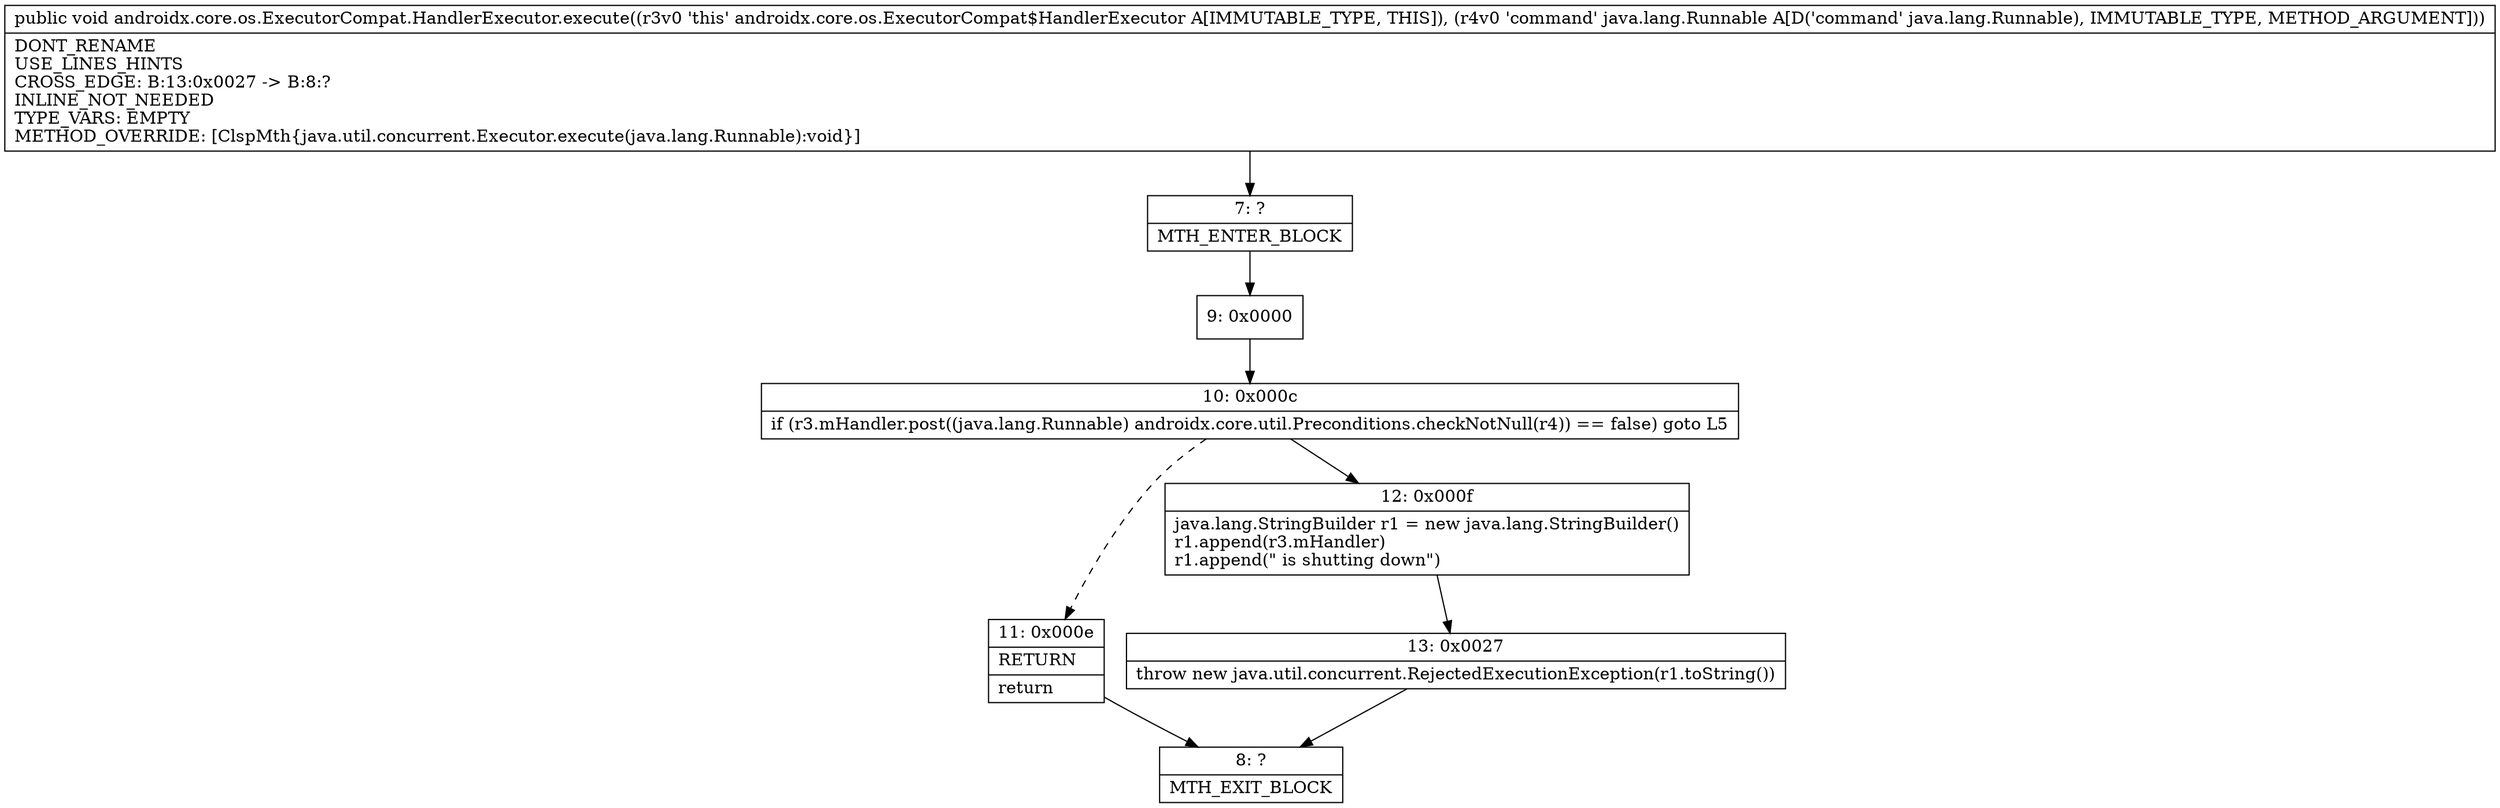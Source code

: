 digraph "CFG forandroidx.core.os.ExecutorCompat.HandlerExecutor.execute(Ljava\/lang\/Runnable;)V" {
Node_7 [shape=record,label="{7\:\ ?|MTH_ENTER_BLOCK\l}"];
Node_9 [shape=record,label="{9\:\ 0x0000}"];
Node_10 [shape=record,label="{10\:\ 0x000c|if (r3.mHandler.post((java.lang.Runnable) androidx.core.util.Preconditions.checkNotNull(r4)) == false) goto L5\l}"];
Node_11 [shape=record,label="{11\:\ 0x000e|RETURN\l|return\l}"];
Node_8 [shape=record,label="{8\:\ ?|MTH_EXIT_BLOCK\l}"];
Node_12 [shape=record,label="{12\:\ 0x000f|java.lang.StringBuilder r1 = new java.lang.StringBuilder()\lr1.append(r3.mHandler)\lr1.append(\" is shutting down\")\l}"];
Node_13 [shape=record,label="{13\:\ 0x0027|throw new java.util.concurrent.RejectedExecutionException(r1.toString())\l}"];
MethodNode[shape=record,label="{public void androidx.core.os.ExecutorCompat.HandlerExecutor.execute((r3v0 'this' androidx.core.os.ExecutorCompat$HandlerExecutor A[IMMUTABLE_TYPE, THIS]), (r4v0 'command' java.lang.Runnable A[D('command' java.lang.Runnable), IMMUTABLE_TYPE, METHOD_ARGUMENT]))  | DONT_RENAME\lUSE_LINES_HINTS\lCROSS_EDGE: B:13:0x0027 \-\> B:8:?\lINLINE_NOT_NEEDED\lTYPE_VARS: EMPTY\lMETHOD_OVERRIDE: [ClspMth\{java.util.concurrent.Executor.execute(java.lang.Runnable):void\}]\l}"];
MethodNode -> Node_7;Node_7 -> Node_9;
Node_9 -> Node_10;
Node_10 -> Node_11[style=dashed];
Node_10 -> Node_12;
Node_11 -> Node_8;
Node_12 -> Node_13;
Node_13 -> Node_8;
}

